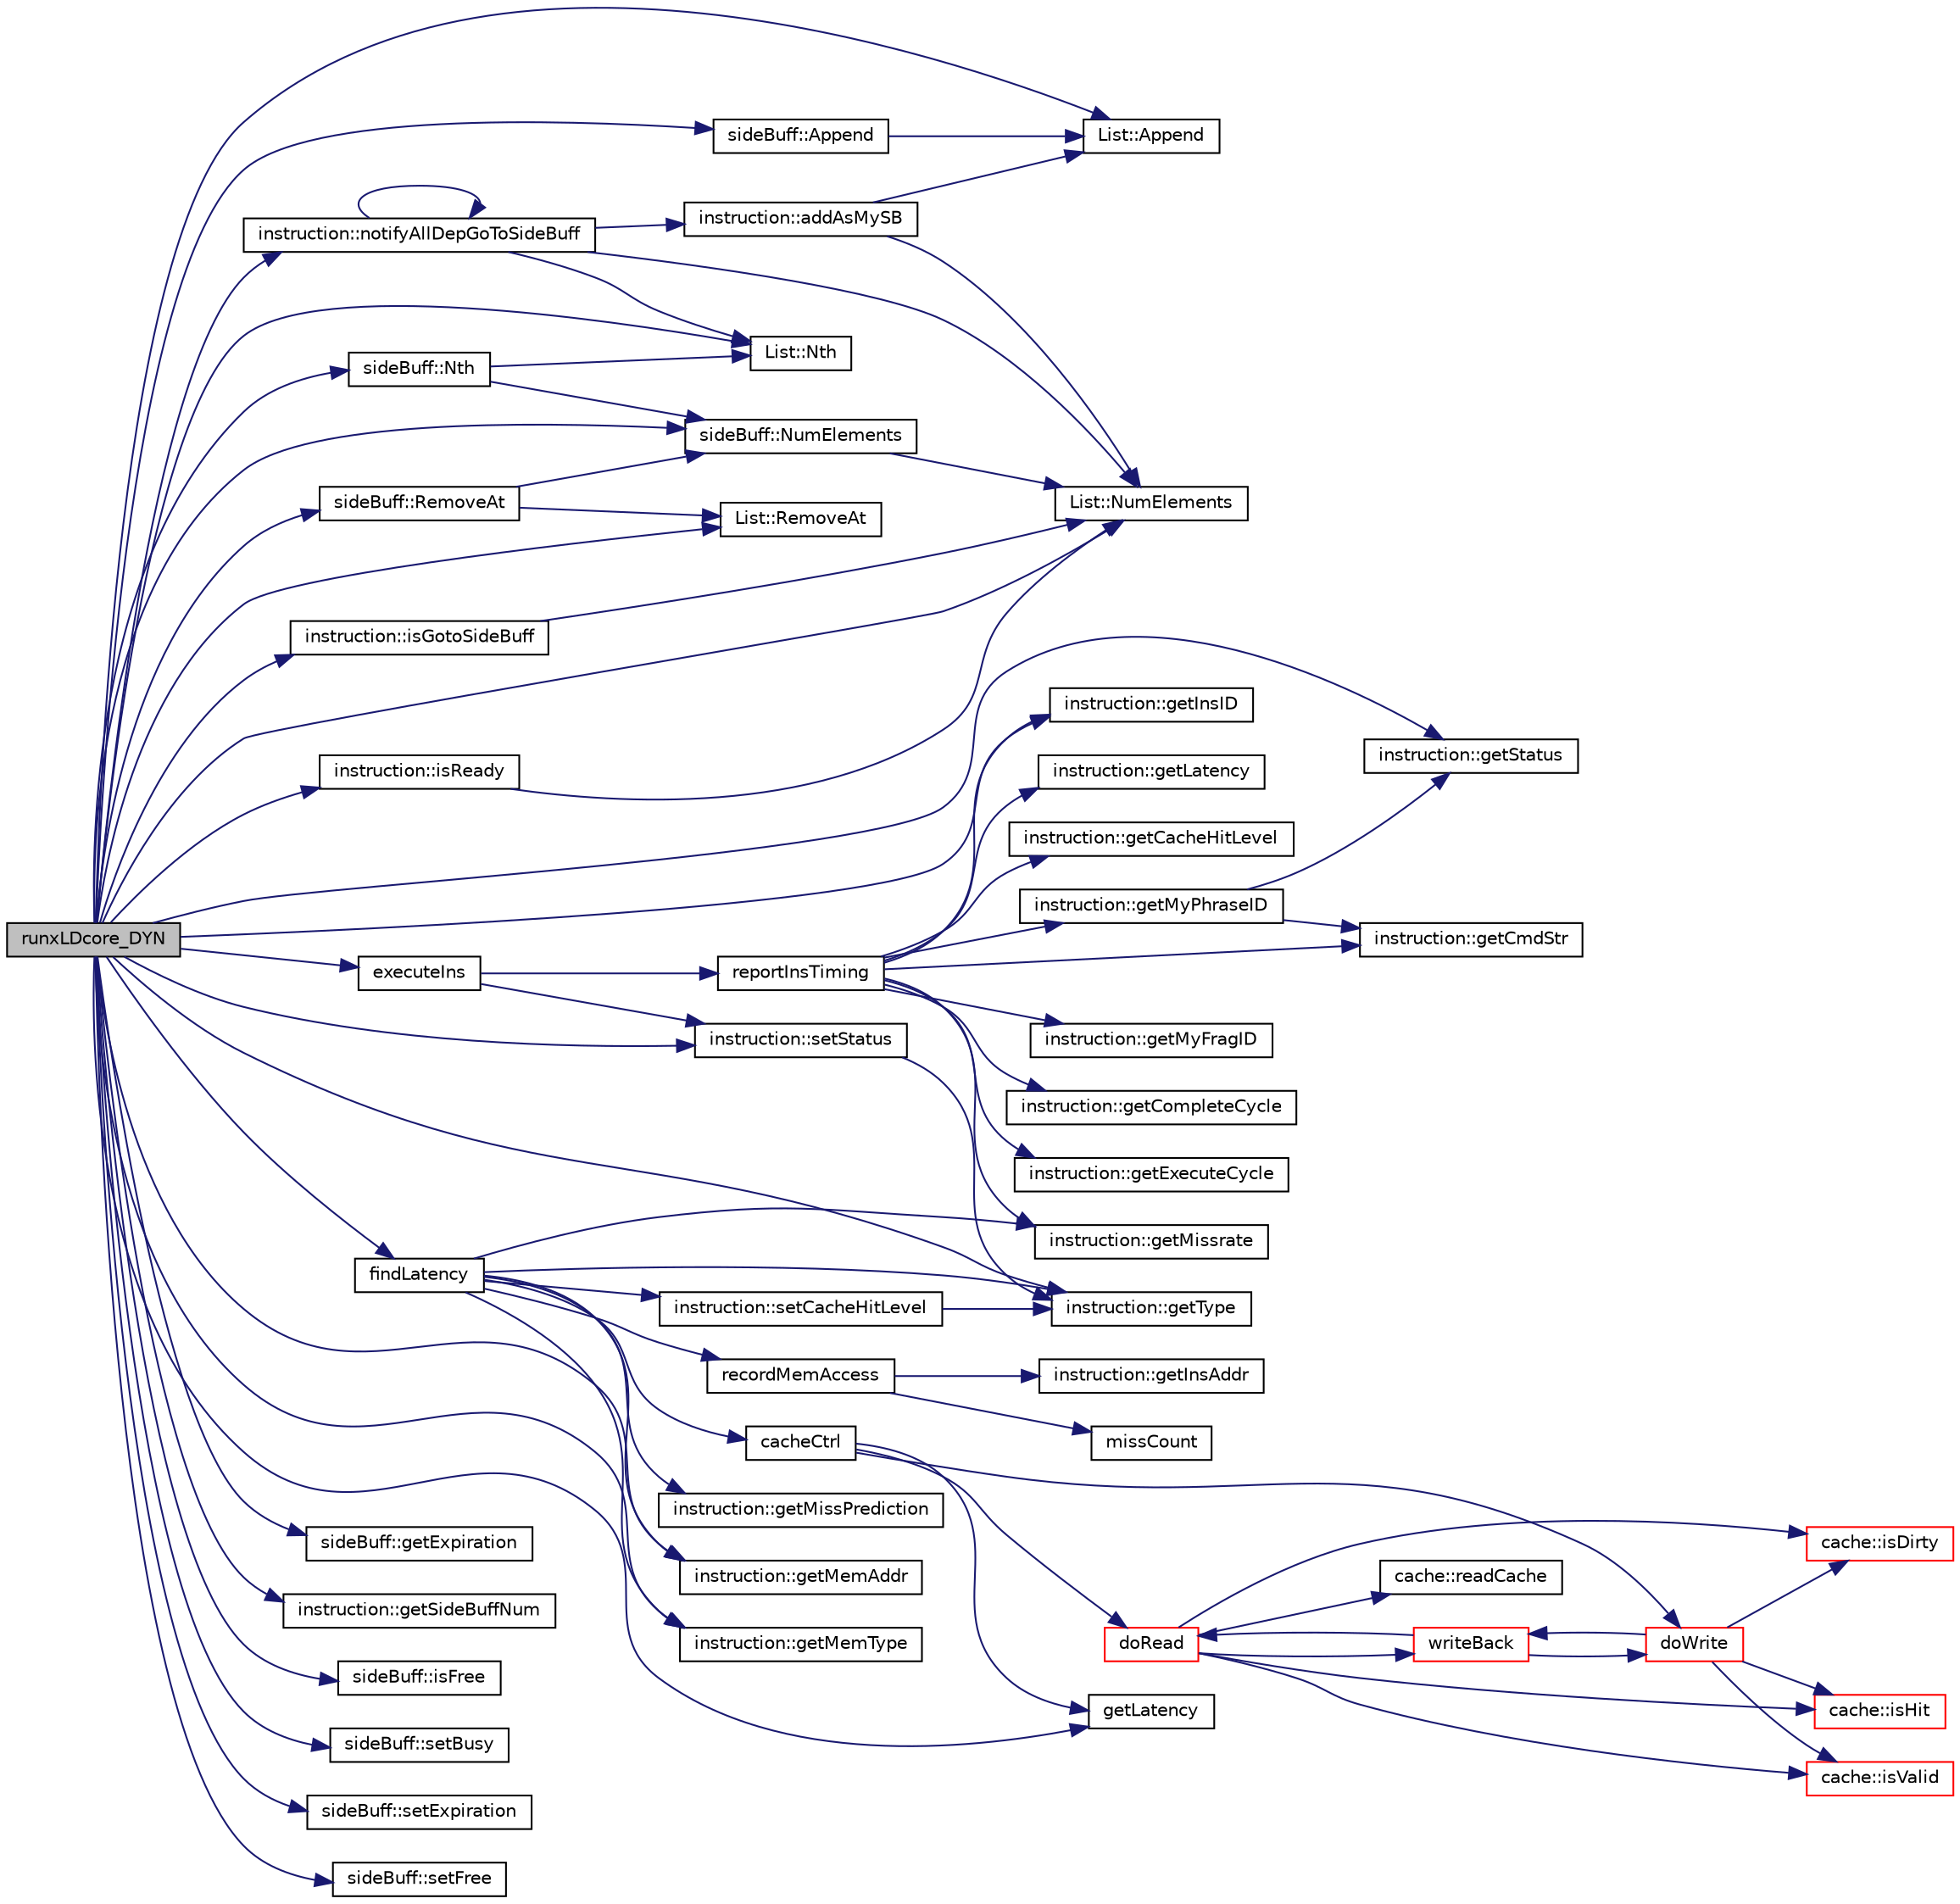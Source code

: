 digraph G
{
  edge [fontname="Helvetica",fontsize="10",labelfontname="Helvetica",labelfontsize="10"];
  node [fontname="Helvetica",fontsize="10",shape=record];
  rankdir=LR;
  Node1 [label="runxLDcore_DYN",height=0.2,width=0.4,color="black", fillcolor="grey75", style="filled" fontcolor="black"];
  Node1 -> Node2 [color="midnightblue",fontsize="10",style="solid",fontname="Helvetica"];
  Node2 [label="List::Append",height=0.2,width=0.4,color="black", fillcolor="white", style="filled",URL="$classList.html#a473190098e38206d0125b0737245e613"];
  Node1 -> Node3 [color="midnightblue",fontsize="10",style="solid",fontname="Helvetica"];
  Node3 [label="sideBuff::Append",height=0.2,width=0.4,color="black", fillcolor="white", style="filled",URL="$classsideBuff.html#ac857d71bc433b326af497e81c9d51a85"];
  Node3 -> Node2 [color="midnightblue",fontsize="10",style="solid",fontname="Helvetica"];
  Node1 -> Node4 [color="midnightblue",fontsize="10",style="solid",fontname="Helvetica"];
  Node4 [label="executeIns",height=0.2,width=0.4,color="black", fillcolor="white", style="filled",URL="$bkEnd_8cpp.html#a71f0f1c12b63efb040d2ab4a920e02d5"];
  Node4 -> Node5 [color="midnightblue",fontsize="10",style="solid",fontname="Helvetica"];
  Node5 [label="reportInsTiming",height=0.2,width=0.4,color="black", fillcolor="white", style="filled",URL="$bkEnd_8cpp.html#a28571fa314c00095dc96822adb0dd144"];
  Node5 -> Node6 [color="midnightblue",fontsize="10",style="solid",fontname="Helvetica"];
  Node6 [label="instruction::getCacheHitLevel",height=0.2,width=0.4,color="black", fillcolor="white", style="filled",URL="$classinstruction.html#a722d3e54a39d82832a6f9769602ff967"];
  Node5 -> Node7 [color="midnightblue",fontsize="10",style="solid",fontname="Helvetica"];
  Node7 [label="instruction::getCmdStr",height=0.2,width=0.4,color="black", fillcolor="white", style="filled",URL="$classinstruction.html#a95d2dc965b2b6bb037d31af748b98d30"];
  Node5 -> Node8 [color="midnightblue",fontsize="10",style="solid",fontname="Helvetica"];
  Node8 [label="instruction::getCompleteCycle",height=0.2,width=0.4,color="black", fillcolor="white", style="filled",URL="$classinstruction.html#a509352a63d4ffd931dd5a0a48f4451ba"];
  Node5 -> Node9 [color="midnightblue",fontsize="10",style="solid",fontname="Helvetica"];
  Node9 [label="instruction::getExecuteCycle",height=0.2,width=0.4,color="black", fillcolor="white", style="filled",URL="$classinstruction.html#a85915959a0db53205b721c2593941785"];
  Node5 -> Node10 [color="midnightblue",fontsize="10",style="solid",fontname="Helvetica"];
  Node10 [label="instruction::getInsID",height=0.2,width=0.4,color="black", fillcolor="white", style="filled",URL="$classinstruction.html#a0856c8a7411c298a51cd8d8d5e2f8b12"];
  Node5 -> Node11 [color="midnightblue",fontsize="10",style="solid",fontname="Helvetica"];
  Node11 [label="instruction::getLatency",height=0.2,width=0.4,color="black", fillcolor="white", style="filled",URL="$classinstruction.html#a842fd50e52a3e3d31fcf8b7a180a32bd"];
  Node5 -> Node12 [color="midnightblue",fontsize="10",style="solid",fontname="Helvetica"];
  Node12 [label="instruction::getMissrate",height=0.2,width=0.4,color="black", fillcolor="white", style="filled",URL="$classinstruction.html#a7f04521e22bec22c519fdc44d7c8b83a"];
  Node5 -> Node13 [color="midnightblue",fontsize="10",style="solid",fontname="Helvetica"];
  Node13 [label="instruction::getMyFragID",height=0.2,width=0.4,color="black", fillcolor="white", style="filled",URL="$classinstruction.html#aab5d4a97c106ad3a04bca6dc2ff8e11c"];
  Node5 -> Node14 [color="midnightblue",fontsize="10",style="solid",fontname="Helvetica"];
  Node14 [label="instruction::getMyPhraseID",height=0.2,width=0.4,color="black", fillcolor="white", style="filled",URL="$classinstruction.html#a5047f83c94ed37bcae844d295ba0e6e4"];
  Node14 -> Node7 [color="midnightblue",fontsize="10",style="solid",fontname="Helvetica"];
  Node14 -> Node15 [color="midnightblue",fontsize="10",style="solid",fontname="Helvetica"];
  Node15 [label="instruction::getStatus",height=0.2,width=0.4,color="black", fillcolor="white", style="filled",URL="$classinstruction.html#ae93f7b1b0385897bb15fc795ee654c37"];
  Node4 -> Node16 [color="midnightblue",fontsize="10",style="solid",fontname="Helvetica"];
  Node16 [label="instruction::setStatus",height=0.2,width=0.4,color="black", fillcolor="white", style="filled",URL="$classinstruction.html#ab4b1bbe98c775d3a1fab0ed281a4ad4f"];
  Node16 -> Node17 [color="midnightblue",fontsize="10",style="solid",fontname="Helvetica"];
  Node17 [label="instruction::getType",height=0.2,width=0.4,color="black", fillcolor="white", style="filled",URL="$classinstruction.html#a47623362d505a662b974624f81288389"];
  Node1 -> Node18 [color="midnightblue",fontsize="10",style="solid",fontname="Helvetica"];
  Node18 [label="findLatency",height=0.2,width=0.4,color="black", fillcolor="white", style="filled",URL="$bkEnd_8cpp.html#a425e040d7cdd063c48e543f19d61d29e"];
  Node18 -> Node19 [color="midnightblue",fontsize="10",style="solid",fontname="Helvetica"];
  Node19 [label="cacheCtrl",height=0.2,width=0.4,color="black", fillcolor="white", style="filled",URL="$cacheCtrl_8cpp.html#a647b95d4a9cb0f09d95d2adfaf25e1d7"];
  Node19 -> Node20 [color="midnightblue",fontsize="10",style="solid",fontname="Helvetica"];
  Node20 [label="doRead",height=0.2,width=0.4,color="red", fillcolor="white", style="filled",URL="$cacheCtrl_8cpp.html#aca22aa31c1e2231d94dea96de677955a"];
  Node20 -> Node21 [color="midnightblue",fontsize="10",style="solid",fontname="Helvetica"];
  Node21 [label="cache::isDirty",height=0.2,width=0.4,color="red", fillcolor="white", style="filled",URL="$classcache.html#ab1edc7f06068472ac043cbd293ae83ea"];
  Node20 -> Node22 [color="midnightblue",fontsize="10",style="solid",fontname="Helvetica"];
  Node22 [label="cache::isHit",height=0.2,width=0.4,color="red", fillcolor="white", style="filled",URL="$classcache.html#af39bc5f11fbca905873c840a8dcfb9b9"];
  Node20 -> Node23 [color="midnightblue",fontsize="10",style="solid",fontname="Helvetica"];
  Node23 [label="cache::isValid",height=0.2,width=0.4,color="red", fillcolor="white", style="filled",URL="$classcache.html#a2c8e87daacbe31a4780e06db9d571742"];
  Node20 -> Node24 [color="midnightblue",fontsize="10",style="solid",fontname="Helvetica"];
  Node24 [label="cache::readCache",height=0.2,width=0.4,color="black", fillcolor="white", style="filled",URL="$classcache.html#a8543792b7d9060b3701cb1b67d417b44"];
  Node20 -> Node25 [color="midnightblue",fontsize="10",style="solid",fontname="Helvetica"];
  Node25 [label="writeBack",height=0.2,width=0.4,color="red", fillcolor="white", style="filled",URL="$cacheCtrl_8cpp.html#a3c95fb18f45bc2704ececadb8e7a3200"];
  Node25 -> Node20 [color="midnightblue",fontsize="10",style="solid",fontname="Helvetica"];
  Node25 -> Node26 [color="midnightblue",fontsize="10",style="solid",fontname="Helvetica"];
  Node26 [label="doWrite",height=0.2,width=0.4,color="red", fillcolor="white", style="filled",URL="$cacheCtrl_8cpp.html#a940d1bcbe86e71d64bd1eede69d55324"];
  Node26 -> Node21 [color="midnightblue",fontsize="10",style="solid",fontname="Helvetica"];
  Node26 -> Node22 [color="midnightblue",fontsize="10",style="solid",fontname="Helvetica"];
  Node26 -> Node23 [color="midnightblue",fontsize="10",style="solid",fontname="Helvetica"];
  Node26 -> Node25 [color="midnightblue",fontsize="10",style="solid",fontname="Helvetica"];
  Node19 -> Node26 [color="midnightblue",fontsize="10",style="solid",fontname="Helvetica"];
  Node19 -> Node27 [color="midnightblue",fontsize="10",style="solid",fontname="Helvetica"];
  Node27 [label="getLatency",height=0.2,width=0.4,color="black", fillcolor="white", style="filled",URL="$cacheCtrl_8h.html#a7c2452ed16a72831698606002127800d"];
  Node18 -> Node28 [color="midnightblue",fontsize="10",style="solid",fontname="Helvetica"];
  Node28 [label="instruction::getMemAddr",height=0.2,width=0.4,color="black", fillcolor="white", style="filled",URL="$classinstruction.html#a507811b2f10f679c90ac79ff64929272"];
  Node18 -> Node29 [color="midnightblue",fontsize="10",style="solid",fontname="Helvetica"];
  Node29 [label="instruction::getMemType",height=0.2,width=0.4,color="black", fillcolor="white", style="filled",URL="$classinstruction.html#a8051847b8731d697107d682564a7385f"];
  Node18 -> Node30 [color="midnightblue",fontsize="10",style="solid",fontname="Helvetica"];
  Node30 [label="instruction::getMissPrediction",height=0.2,width=0.4,color="black", fillcolor="white", style="filled",URL="$classinstruction.html#a8968b6df9999fd346e9ad67dbb3c24a6"];
  Node18 -> Node12 [color="midnightblue",fontsize="10",style="solid",fontname="Helvetica"];
  Node18 -> Node17 [color="midnightblue",fontsize="10",style="solid",fontname="Helvetica"];
  Node18 -> Node31 [color="midnightblue",fontsize="10",style="solid",fontname="Helvetica"];
  Node31 [label="recordMemAccess",height=0.2,width=0.4,color="black", fillcolor="white", style="filled",URL="$bkEnd_8cpp.html#a9bec7fac736a429a859566bf1701fd5f"];
  Node31 -> Node32 [color="midnightblue",fontsize="10",style="solid",fontname="Helvetica"];
  Node32 [label="instruction::getInsAddr",height=0.2,width=0.4,color="black", fillcolor="white", style="filled",URL="$classinstruction.html#ac1fabe854c85726785052c7a5ebf6d39"];
  Node31 -> Node33 [color="midnightblue",fontsize="10",style="solid",fontname="Helvetica"];
  Node33 [label="missCount",height=0.2,width=0.4,color="black", fillcolor="white", style="filled",URL="$latency_8cpp.html#a1be97bc9cf68b3b46b080a590d83622a"];
  Node18 -> Node34 [color="midnightblue",fontsize="10",style="solid",fontname="Helvetica"];
  Node34 [label="instruction::setCacheHitLevel",height=0.2,width=0.4,color="black", fillcolor="white", style="filled",URL="$classinstruction.html#a060fa401d6b45027f08d827ef2ceb114"];
  Node34 -> Node17 [color="midnightblue",fontsize="10",style="solid",fontname="Helvetica"];
  Node1 -> Node35 [color="midnightblue",fontsize="10",style="solid",fontname="Helvetica"];
  Node35 [label="sideBuff::getExpiration",height=0.2,width=0.4,color="black", fillcolor="white", style="filled",URL="$classsideBuff.html#a9dcb78ccefb8b0989988ba1e57f1a66c"];
  Node1 -> Node10 [color="midnightblue",fontsize="10",style="solid",fontname="Helvetica"];
  Node1 -> Node27 [color="midnightblue",fontsize="10",style="solid",fontname="Helvetica"];
  Node1 -> Node28 [color="midnightblue",fontsize="10",style="solid",fontname="Helvetica"];
  Node1 -> Node29 [color="midnightblue",fontsize="10",style="solid",fontname="Helvetica"];
  Node1 -> Node36 [color="midnightblue",fontsize="10",style="solid",fontname="Helvetica"];
  Node36 [label="instruction::getSideBuffNum",height=0.2,width=0.4,color="black", fillcolor="white", style="filled",URL="$classinstruction.html#ae70e85f10d54bf8f323110dd8ecd7d14"];
  Node1 -> Node15 [color="midnightblue",fontsize="10",style="solid",fontname="Helvetica"];
  Node1 -> Node17 [color="midnightblue",fontsize="10",style="solid",fontname="Helvetica"];
  Node1 -> Node37 [color="midnightblue",fontsize="10",style="solid",fontname="Helvetica"];
  Node37 [label="sideBuff::isFree",height=0.2,width=0.4,color="black", fillcolor="white", style="filled",URL="$classsideBuff.html#ae525517befdbe3999c4564f2fbe79b8a"];
  Node1 -> Node38 [color="midnightblue",fontsize="10",style="solid",fontname="Helvetica"];
  Node38 [label="instruction::isGotoSideBuff",height=0.2,width=0.4,color="black", fillcolor="white", style="filled",URL="$classinstruction.html#aa6a5b8a0b7f5af780d1593890e87d6a1"];
  Node38 -> Node39 [color="midnightblue",fontsize="10",style="solid",fontname="Helvetica"];
  Node39 [label="List::NumElements",height=0.2,width=0.4,color="black", fillcolor="white", style="filled",URL="$classList.html#ac2e9d50f703b01bf643fa6ce50837c26"];
  Node1 -> Node40 [color="midnightblue",fontsize="10",style="solid",fontname="Helvetica"];
  Node40 [label="instruction::isReady",height=0.2,width=0.4,color="black", fillcolor="white", style="filled",URL="$classinstruction.html#a3d3c5926b3f74fa012e77011f6d65a57"];
  Node40 -> Node39 [color="midnightblue",fontsize="10",style="solid",fontname="Helvetica"];
  Node1 -> Node41 [color="midnightblue",fontsize="10",style="solid",fontname="Helvetica"];
  Node41 [label="instruction::notifyAllDepGoToSideBuff",height=0.2,width=0.4,color="black", fillcolor="white", style="filled",URL="$classinstruction.html#ae57b38a2a8bfab07e1bc6de8add821ae"];
  Node41 -> Node42 [color="midnightblue",fontsize="10",style="solid",fontname="Helvetica"];
  Node42 [label="instruction::addAsMySB",height=0.2,width=0.4,color="black", fillcolor="white", style="filled",URL="$classinstruction.html#a3498bf7e8b209d7912ef7c0bc977b5b2"];
  Node42 -> Node2 [color="midnightblue",fontsize="10",style="solid",fontname="Helvetica"];
  Node42 -> Node39 [color="midnightblue",fontsize="10",style="solid",fontname="Helvetica"];
  Node41 -> Node41 [color="midnightblue",fontsize="10",style="solid",fontname="Helvetica"];
  Node41 -> Node43 [color="midnightblue",fontsize="10",style="solid",fontname="Helvetica"];
  Node43 [label="List::Nth",height=0.2,width=0.4,color="black", fillcolor="white", style="filled",URL="$classList.html#a5eb964816de33c85e1d46658ddf8c6c4"];
  Node41 -> Node39 [color="midnightblue",fontsize="10",style="solid",fontname="Helvetica"];
  Node1 -> Node44 [color="midnightblue",fontsize="10",style="solid",fontname="Helvetica"];
  Node44 [label="sideBuff::Nth",height=0.2,width=0.4,color="black", fillcolor="white", style="filled",URL="$classsideBuff.html#a99e13bc46d8355a39a7043a88bc48c37"];
  Node44 -> Node43 [color="midnightblue",fontsize="10",style="solid",fontname="Helvetica"];
  Node44 -> Node45 [color="midnightblue",fontsize="10",style="solid",fontname="Helvetica"];
  Node45 [label="sideBuff::NumElements",height=0.2,width=0.4,color="black", fillcolor="white", style="filled",URL="$classsideBuff.html#a3205423759a907b93718eecad26e9a56"];
  Node45 -> Node39 [color="midnightblue",fontsize="10",style="solid",fontname="Helvetica"];
  Node1 -> Node43 [color="midnightblue",fontsize="10",style="solid",fontname="Helvetica"];
  Node1 -> Node45 [color="midnightblue",fontsize="10",style="solid",fontname="Helvetica"];
  Node1 -> Node39 [color="midnightblue",fontsize="10",style="solid",fontname="Helvetica"];
  Node1 -> Node46 [color="midnightblue",fontsize="10",style="solid",fontname="Helvetica"];
  Node46 [label="sideBuff::RemoveAt",height=0.2,width=0.4,color="black", fillcolor="white", style="filled",URL="$classsideBuff.html#afa37ed375211a7982f1b6ce8f2a3cd4f"];
  Node46 -> Node45 [color="midnightblue",fontsize="10",style="solid",fontname="Helvetica"];
  Node46 -> Node47 [color="midnightblue",fontsize="10",style="solid",fontname="Helvetica"];
  Node47 [label="List::RemoveAt",height=0.2,width=0.4,color="black", fillcolor="white", style="filled",URL="$classList.html#af17f72d263f90d53ea8501b5b1853470"];
  Node1 -> Node47 [color="midnightblue",fontsize="10",style="solid",fontname="Helvetica"];
  Node1 -> Node48 [color="midnightblue",fontsize="10",style="solid",fontname="Helvetica"];
  Node48 [label="sideBuff::setBusy",height=0.2,width=0.4,color="black", fillcolor="white", style="filled",URL="$classsideBuff.html#a60fbdbcec76a2156a72836738a74ce1d"];
  Node1 -> Node49 [color="midnightblue",fontsize="10",style="solid",fontname="Helvetica"];
  Node49 [label="sideBuff::setExpiration",height=0.2,width=0.4,color="black", fillcolor="white", style="filled",URL="$classsideBuff.html#a149f3aab599e8e0bd9371c7ff293d28c"];
  Node1 -> Node50 [color="midnightblue",fontsize="10",style="solid",fontname="Helvetica"];
  Node50 [label="sideBuff::setFree",height=0.2,width=0.4,color="black", fillcolor="white", style="filled",URL="$classsideBuff.html#ac6da2edaaf7677094f8afbb813413ce7"];
  Node1 -> Node16 [color="midnightblue",fontsize="10",style="solid",fontname="Helvetica"];
}
